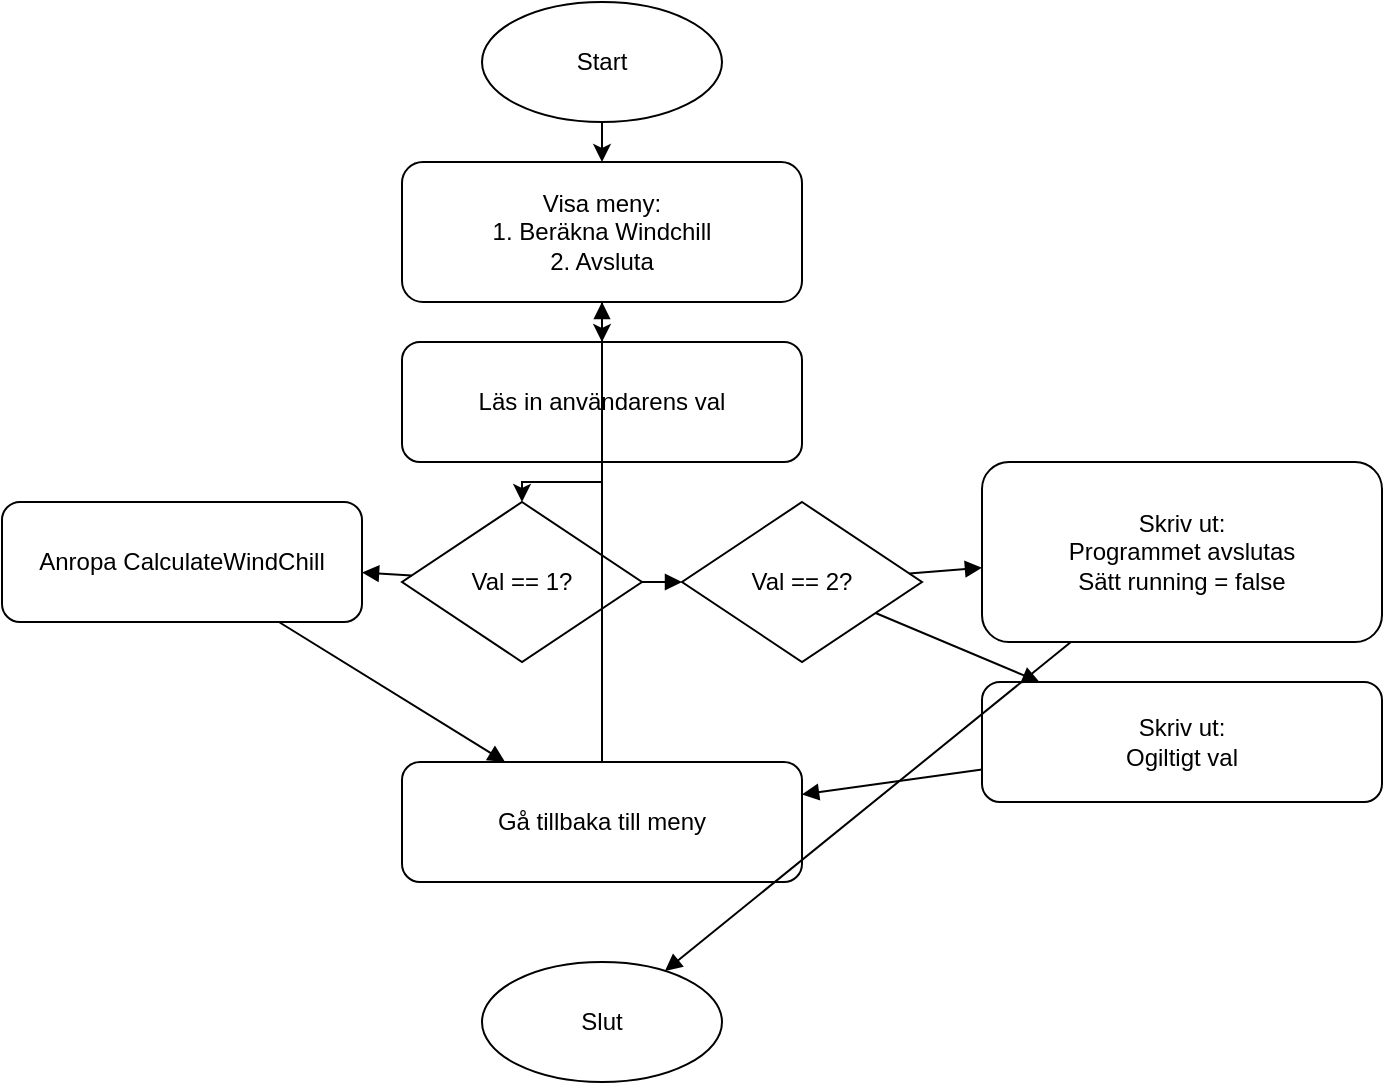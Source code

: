 <mxfile>
  <diagram name="Flödesschema - WindChill" id="0YDRgNaDyYzk0GnS-j6P">
    <mxGraphModel dx="1422" dy="794" grid="1" gridSize="10" guides="1" tooltips="1" connect="1" arrows="1" fold="1" page="1" pageScale="1" pageWidth="850" pageHeight="1100">
      <root>
        <mxCell id="0"/>
        <mxCell id="1" parent="0"/>

        <!-- Start -->
        <mxCell id="start" value="Start" style="ellipse;whiteSpace=wrap;html=1;" vertex="1" parent="1">
          <mxGeometry x="300" y="20" width="120" height="60" as="geometry"/>
        </mxCell>

        <!-- Visa meny -->
        <mxCell id="menu" value="Visa meny:&#xa;1. Beräkna Windchill&#xa;2. Avsluta" style="rounded=1;whiteSpace=wrap;html=1;" vertex="1" parent="1">
          <mxGeometry x="260" y="100" width="200" height="70" as="geometry"/>
        </mxCell>

        <!-- Läs in val -->
        <mxCell id="readInput" value="Läs in användarens val" style="rounded=1;whiteSpace=wrap;html=1;" vertex="1" parent="1">
          <mxGeometry x="260" y="190" width="200" height="60" as="geometry"/>
        </mxCell>

        <!-- Val == 1? -->
        <mxCell id="check1" value="Val == 1?" style="rhombus;whiteSpace=wrap;html=1;" vertex="1" parent="1">
          <mxGeometry x="260" y="270" width="120" height="80" as="geometry"/>
        </mxCell>

        <!-- Anropa funktion -->
        <mxCell id="callFunc" value="Anropa CalculateWindChill" style="rounded=1;whiteSpace=wrap;html=1;" vertex="1" parent="1">
          <mxGeometry x="60" y="270" width="180" height="60" as="geometry"/>
        </mxCell>

        <!-- Val == 2? -->
        <mxCell id="check2" value="Val == 2?" style="rhombus;whiteSpace=wrap;html=1;" vertex="1" parent="1">
          <mxGeometry x="400" y="270" width="120" height="80" as="geometry"/>
        </mxCell>

        <!-- Skriv ut: Programmet avslutas -->
        <mxCell id="exit" value="Skriv ut:&#xa;Programmet avslutas&#xa;Sätt running = false" style="rounded=1;whiteSpace=wrap;html=1;" vertex="1" parent="1">
          <mxGeometry x="550" y="250" width="200" height="90" as="geometry"/>
        </mxCell>

        <!-- Ogiltigt val -->
        <mxCell id="invalid" value="Skriv ut:&#xa;Ogiltigt val" style="rounded=1;whiteSpace=wrap;html=1;" vertex="1" parent="1">
          <mxGeometry x="550" y="360" width="200" height="60" as="geometry"/>
        </mxCell>

        <!-- Gå tillbaka till meny -->
        <mxCell id="backToMenu" value="Gå tillbaka till meny" style="rounded=1;whiteSpace=wrap;html=1;" vertex="1" parent="1">
          <mxGeometry x="260" y="400" width="200" height="60" as="geometry"/>
        </mxCell>

        <!-- Slut -->
        <mxCell id="end" value="Slut" style="ellipse;whiteSpace=wrap;html=1;" vertex="1" parent="1">
          <mxGeometry x="300" y="500" width="120" height="60" as="geometry"/>
        </mxCell>

        <!-- Edges -->
        <mxCell id="e1" style="edgeStyle=orthogonalEdgeStyle;rounded=0;" edge="1" parent="1" source="start" target="menu"><mxGeometry relative="1" as="geometry"/></mxCell>
        <mxCell id="e2" style="edgeStyle=orthogonalEdgeStyle;rounded=0;" edge="1" parent="1" source="menu" target="readInput"><mxGeometry relative="1" as="geometry"/></mxCell>
        <mxCell id="e3" style="edgeStyle=orthogonalEdgeStyle;rounded=0;" edge="1" parent="1" source="readInput" target="check1"><mxGeometry relative="1" as="geometry"/></mxCell>
        <mxCell id="e4" style="endArrow=block;" edge="1" parent="1" source="check1" target="callFunc"><mxGeometry relative="1" as="geometry"><mxPoint x="190" y="270" as="targetPoint"/></mxGeometry></mxCell>
        <mxCell id="e5" style="endArrow=block;" edge="1" parent="1" source="check1" target="check2"><mxGeometry relative="1" as="geometry"/></mxCell>
        <mxCell id="e6" style="endArrow=block;" edge="1" parent="1" source="check2" target="exit"><mxGeometry relative="1" as="geometry"/></mxCell>
        <mxCell id="e7" style="endArrow=block;" edge="1" parent="1" source="check2" target="invalid"><mxGeometry relative="1" as="geometry"/></mxCell>
        <mxCell id="e8" style="endArrow=block;" edge="1" parent="1" source="exit" target="end"><mxGeometry relative="1" as="geometry"/></mxCell>
        <mxCell id="e9" style="endArrow=block;" edge="1" parent="1" source="invalid" target="backToMenu"><mxGeometry relative="1" as="geometry"/></mxCell>
        <mxCell id="e10" style="endArrow=block;" edge="1" parent="1" source="callFunc" target="backToMenu"><mxGeometry relative="1" as="geometry"/></mxCell>
        <mxCell id="e11" style="endArrow=block;" edge="1" parent="1" source="backToMenu" target="menu"><mxGeometry relative="1" as="geometry"/></mxCell>
      </root>
    </mxGraphModel>
  </diagram>
</mxfile>
